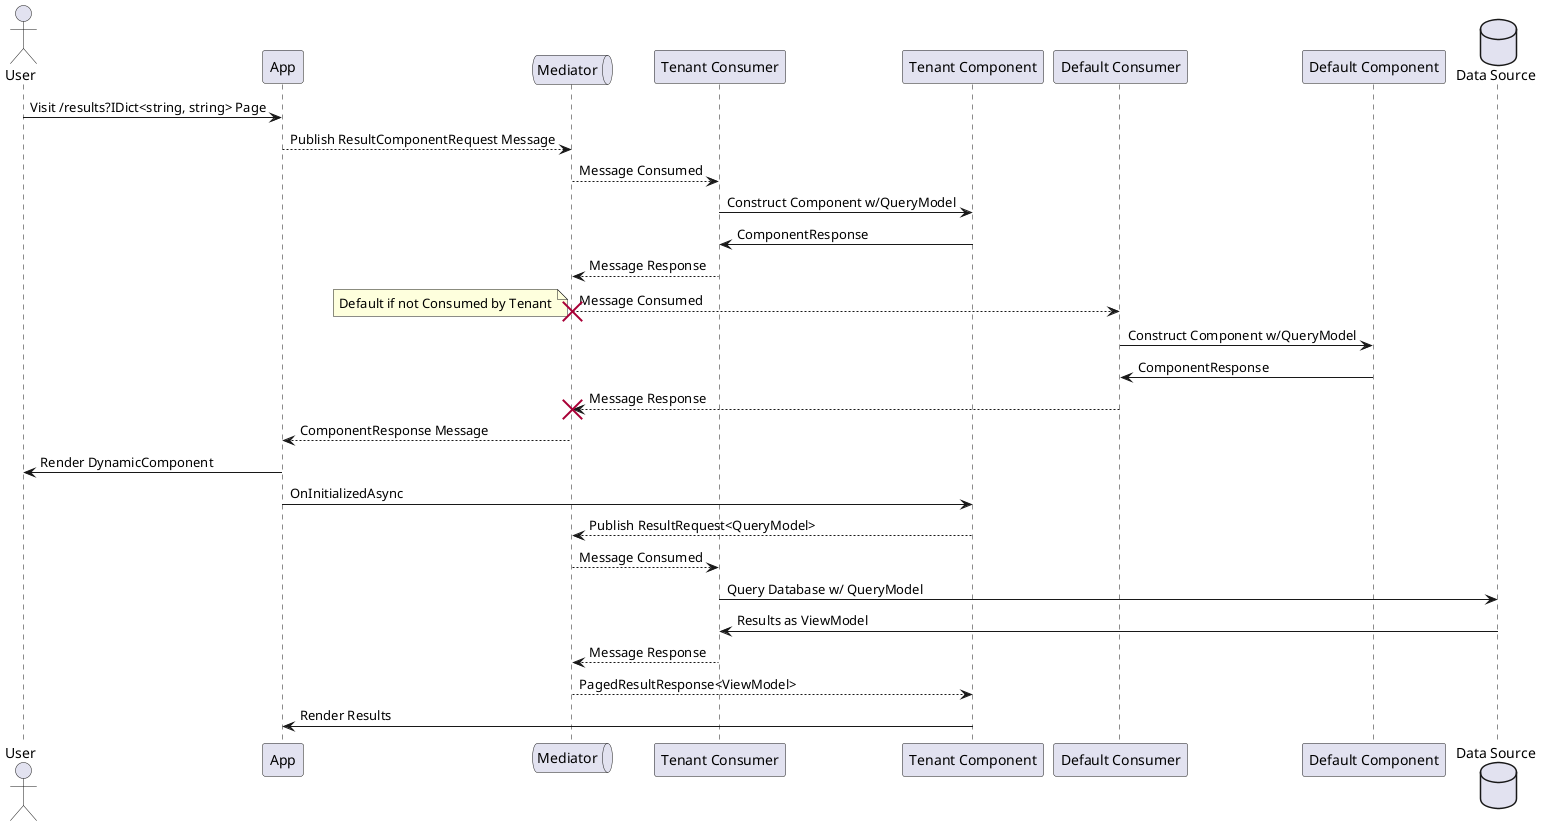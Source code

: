 @startuml
actor User as user
participant App as app
queue Mediator as q
participant "Tenant Consumer" as tenant
participant "Tenant Component" as tenantcomponent
participant "Default Consumer" as default
participant "Default Component" as defaultcomponent
database "Data Source" as ds

user -> app : Visit /results?IDict<string, string> Page
app --> q: Publish ResultComponentRequest Message
q --> tenant: Message Consumed
tenant -> tenantcomponent: Construct Component w/QueryModel
tenantcomponent -> tenant: ComponentResponse
tenant --> q: Message Response
q --> default: Message Consumed
destroy q
note left: Default if not Consumed by Tenant
default -> defaultcomponent: Construct Component w/QueryModel
defaultcomponent -> default: ComponentResponse
default --> q: Message Response
destroy q
q --> app: ComponentResponse Message
app -> user: Render DynamicComponent


app -> tenantcomponent: OnInitializedAsync
tenantcomponent --> q: Publish ResultRequest<QueryModel>
q --> tenant: Message Consumed
tenant -> ds: Query Database w/ QueryModel
ds -> tenant: Results as ViewModel
tenant --> q: Message Response
q --> tenantcomponent: PagedResultResponse<ViewModel>
tenantcomponent -> app: Render Results
@enduml
